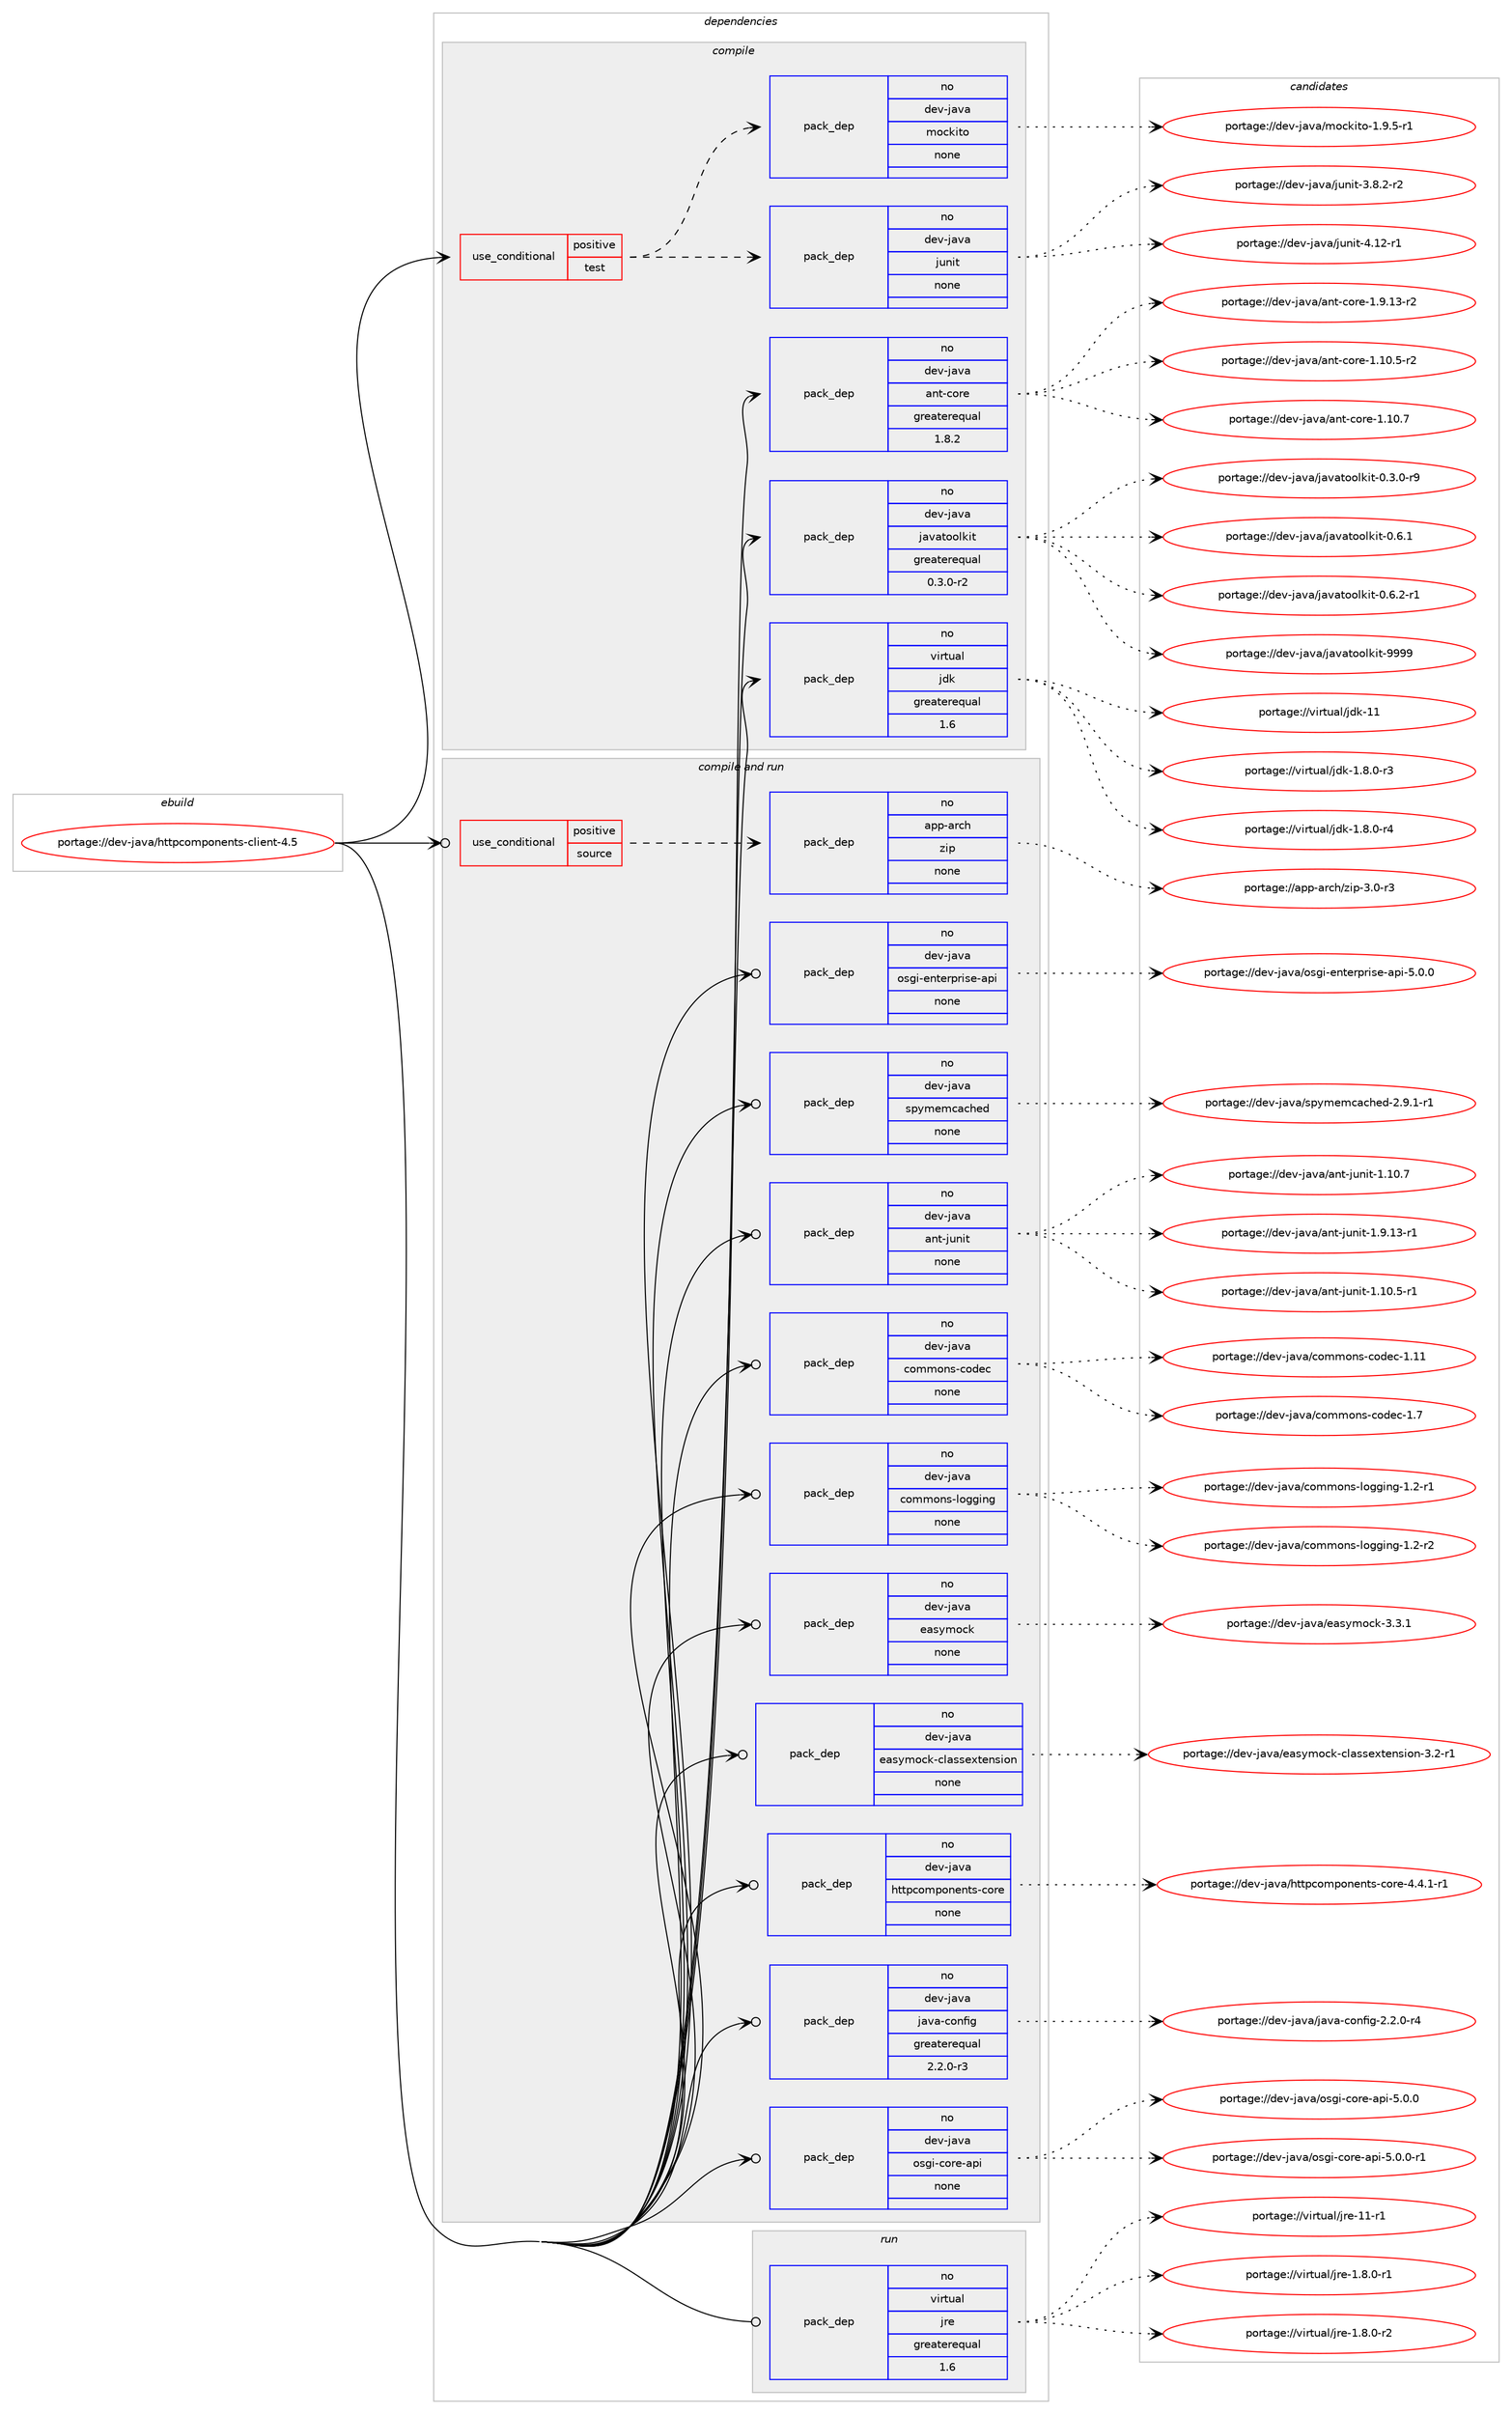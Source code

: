digraph prolog {

# *************
# Graph options
# *************

newrank=true;
concentrate=true;
compound=true;
graph [rankdir=LR,fontname=Helvetica,fontsize=10,ranksep=1.5];#, ranksep=2.5, nodesep=0.2];
edge  [arrowhead=vee];
node  [fontname=Helvetica,fontsize=10];

# **********
# The ebuild
# **********

subgraph cluster_leftcol {
color=gray;
rank=same;
label=<<i>ebuild</i>>;
id [label="portage://dev-java/httpcomponents-client-4.5", color=red, width=4, href="../dev-java/httpcomponents-client-4.5.svg"];
}

# ****************
# The dependencies
# ****************

subgraph cluster_midcol {
color=gray;
label=<<i>dependencies</i>>;
subgraph cluster_compile {
fillcolor="#eeeeee";
style=filled;
label=<<i>compile</i>>;
subgraph cond18308 {
dependency88325 [label=<<TABLE BORDER="0" CELLBORDER="1" CELLSPACING="0" CELLPADDING="4"><TR><TD ROWSPAN="3" CELLPADDING="10">use_conditional</TD></TR><TR><TD>positive</TD></TR><TR><TD>test</TD></TR></TABLE>>, shape=none, color=red];
subgraph pack67302 {
dependency88326 [label=<<TABLE BORDER="0" CELLBORDER="1" CELLSPACING="0" CELLPADDING="4" WIDTH="220"><TR><TD ROWSPAN="6" CELLPADDING="30">pack_dep</TD></TR><TR><TD WIDTH="110">no</TD></TR><TR><TD>dev-java</TD></TR><TR><TD>junit</TD></TR><TR><TD>none</TD></TR><TR><TD></TD></TR></TABLE>>, shape=none, color=blue];
}
dependency88325:e -> dependency88326:w [weight=20,style="dashed",arrowhead="vee"];
subgraph pack67303 {
dependency88327 [label=<<TABLE BORDER="0" CELLBORDER="1" CELLSPACING="0" CELLPADDING="4" WIDTH="220"><TR><TD ROWSPAN="6" CELLPADDING="30">pack_dep</TD></TR><TR><TD WIDTH="110">no</TD></TR><TR><TD>dev-java</TD></TR><TR><TD>mockito</TD></TR><TR><TD>none</TD></TR><TR><TD></TD></TR></TABLE>>, shape=none, color=blue];
}
dependency88325:e -> dependency88327:w [weight=20,style="dashed",arrowhead="vee"];
}
id:e -> dependency88325:w [weight=20,style="solid",arrowhead="vee"];
subgraph pack67304 {
dependency88328 [label=<<TABLE BORDER="0" CELLBORDER="1" CELLSPACING="0" CELLPADDING="4" WIDTH="220"><TR><TD ROWSPAN="6" CELLPADDING="30">pack_dep</TD></TR><TR><TD WIDTH="110">no</TD></TR><TR><TD>dev-java</TD></TR><TR><TD>ant-core</TD></TR><TR><TD>greaterequal</TD></TR><TR><TD>1.8.2</TD></TR></TABLE>>, shape=none, color=blue];
}
id:e -> dependency88328:w [weight=20,style="solid",arrowhead="vee"];
subgraph pack67305 {
dependency88329 [label=<<TABLE BORDER="0" CELLBORDER="1" CELLSPACING="0" CELLPADDING="4" WIDTH="220"><TR><TD ROWSPAN="6" CELLPADDING="30">pack_dep</TD></TR><TR><TD WIDTH="110">no</TD></TR><TR><TD>dev-java</TD></TR><TR><TD>javatoolkit</TD></TR><TR><TD>greaterequal</TD></TR><TR><TD>0.3.0-r2</TD></TR></TABLE>>, shape=none, color=blue];
}
id:e -> dependency88329:w [weight=20,style="solid",arrowhead="vee"];
subgraph pack67306 {
dependency88330 [label=<<TABLE BORDER="0" CELLBORDER="1" CELLSPACING="0" CELLPADDING="4" WIDTH="220"><TR><TD ROWSPAN="6" CELLPADDING="30">pack_dep</TD></TR><TR><TD WIDTH="110">no</TD></TR><TR><TD>virtual</TD></TR><TR><TD>jdk</TD></TR><TR><TD>greaterequal</TD></TR><TR><TD>1.6</TD></TR></TABLE>>, shape=none, color=blue];
}
id:e -> dependency88330:w [weight=20,style="solid",arrowhead="vee"];
}
subgraph cluster_compileandrun {
fillcolor="#eeeeee";
style=filled;
label=<<i>compile and run</i>>;
subgraph cond18309 {
dependency88331 [label=<<TABLE BORDER="0" CELLBORDER="1" CELLSPACING="0" CELLPADDING="4"><TR><TD ROWSPAN="3" CELLPADDING="10">use_conditional</TD></TR><TR><TD>positive</TD></TR><TR><TD>source</TD></TR></TABLE>>, shape=none, color=red];
subgraph pack67307 {
dependency88332 [label=<<TABLE BORDER="0" CELLBORDER="1" CELLSPACING="0" CELLPADDING="4" WIDTH="220"><TR><TD ROWSPAN="6" CELLPADDING="30">pack_dep</TD></TR><TR><TD WIDTH="110">no</TD></TR><TR><TD>app-arch</TD></TR><TR><TD>zip</TD></TR><TR><TD>none</TD></TR><TR><TD></TD></TR></TABLE>>, shape=none, color=blue];
}
dependency88331:e -> dependency88332:w [weight=20,style="dashed",arrowhead="vee"];
}
id:e -> dependency88331:w [weight=20,style="solid",arrowhead="odotvee"];
subgraph pack67308 {
dependency88333 [label=<<TABLE BORDER="0" CELLBORDER="1" CELLSPACING="0" CELLPADDING="4" WIDTH="220"><TR><TD ROWSPAN="6" CELLPADDING="30">pack_dep</TD></TR><TR><TD WIDTH="110">no</TD></TR><TR><TD>dev-java</TD></TR><TR><TD>ant-junit</TD></TR><TR><TD>none</TD></TR><TR><TD></TD></TR></TABLE>>, shape=none, color=blue];
}
id:e -> dependency88333:w [weight=20,style="solid",arrowhead="odotvee"];
subgraph pack67309 {
dependency88334 [label=<<TABLE BORDER="0" CELLBORDER="1" CELLSPACING="0" CELLPADDING="4" WIDTH="220"><TR><TD ROWSPAN="6" CELLPADDING="30">pack_dep</TD></TR><TR><TD WIDTH="110">no</TD></TR><TR><TD>dev-java</TD></TR><TR><TD>commons-codec</TD></TR><TR><TD>none</TD></TR><TR><TD></TD></TR></TABLE>>, shape=none, color=blue];
}
id:e -> dependency88334:w [weight=20,style="solid",arrowhead="odotvee"];
subgraph pack67310 {
dependency88335 [label=<<TABLE BORDER="0" CELLBORDER="1" CELLSPACING="0" CELLPADDING="4" WIDTH="220"><TR><TD ROWSPAN="6" CELLPADDING="30">pack_dep</TD></TR><TR><TD WIDTH="110">no</TD></TR><TR><TD>dev-java</TD></TR><TR><TD>commons-logging</TD></TR><TR><TD>none</TD></TR><TR><TD></TD></TR></TABLE>>, shape=none, color=blue];
}
id:e -> dependency88335:w [weight=20,style="solid",arrowhead="odotvee"];
subgraph pack67311 {
dependency88336 [label=<<TABLE BORDER="0" CELLBORDER="1" CELLSPACING="0" CELLPADDING="4" WIDTH="220"><TR><TD ROWSPAN="6" CELLPADDING="30">pack_dep</TD></TR><TR><TD WIDTH="110">no</TD></TR><TR><TD>dev-java</TD></TR><TR><TD>easymock</TD></TR><TR><TD>none</TD></TR><TR><TD></TD></TR></TABLE>>, shape=none, color=blue];
}
id:e -> dependency88336:w [weight=20,style="solid",arrowhead="odotvee"];
subgraph pack67312 {
dependency88337 [label=<<TABLE BORDER="0" CELLBORDER="1" CELLSPACING="0" CELLPADDING="4" WIDTH="220"><TR><TD ROWSPAN="6" CELLPADDING="30">pack_dep</TD></TR><TR><TD WIDTH="110">no</TD></TR><TR><TD>dev-java</TD></TR><TR><TD>easymock-classextension</TD></TR><TR><TD>none</TD></TR><TR><TD></TD></TR></TABLE>>, shape=none, color=blue];
}
id:e -> dependency88337:w [weight=20,style="solid",arrowhead="odotvee"];
subgraph pack67313 {
dependency88338 [label=<<TABLE BORDER="0" CELLBORDER="1" CELLSPACING="0" CELLPADDING="4" WIDTH="220"><TR><TD ROWSPAN="6" CELLPADDING="30">pack_dep</TD></TR><TR><TD WIDTH="110">no</TD></TR><TR><TD>dev-java</TD></TR><TR><TD>httpcomponents-core</TD></TR><TR><TD>none</TD></TR><TR><TD></TD></TR></TABLE>>, shape=none, color=blue];
}
id:e -> dependency88338:w [weight=20,style="solid",arrowhead="odotvee"];
subgraph pack67314 {
dependency88339 [label=<<TABLE BORDER="0" CELLBORDER="1" CELLSPACING="0" CELLPADDING="4" WIDTH="220"><TR><TD ROWSPAN="6" CELLPADDING="30">pack_dep</TD></TR><TR><TD WIDTH="110">no</TD></TR><TR><TD>dev-java</TD></TR><TR><TD>java-config</TD></TR><TR><TD>greaterequal</TD></TR><TR><TD>2.2.0-r3</TD></TR></TABLE>>, shape=none, color=blue];
}
id:e -> dependency88339:w [weight=20,style="solid",arrowhead="odotvee"];
subgraph pack67315 {
dependency88340 [label=<<TABLE BORDER="0" CELLBORDER="1" CELLSPACING="0" CELLPADDING="4" WIDTH="220"><TR><TD ROWSPAN="6" CELLPADDING="30">pack_dep</TD></TR><TR><TD WIDTH="110">no</TD></TR><TR><TD>dev-java</TD></TR><TR><TD>osgi-core-api</TD></TR><TR><TD>none</TD></TR><TR><TD></TD></TR></TABLE>>, shape=none, color=blue];
}
id:e -> dependency88340:w [weight=20,style="solid",arrowhead="odotvee"];
subgraph pack67316 {
dependency88341 [label=<<TABLE BORDER="0" CELLBORDER="1" CELLSPACING="0" CELLPADDING="4" WIDTH="220"><TR><TD ROWSPAN="6" CELLPADDING="30">pack_dep</TD></TR><TR><TD WIDTH="110">no</TD></TR><TR><TD>dev-java</TD></TR><TR><TD>osgi-enterprise-api</TD></TR><TR><TD>none</TD></TR><TR><TD></TD></TR></TABLE>>, shape=none, color=blue];
}
id:e -> dependency88341:w [weight=20,style="solid",arrowhead="odotvee"];
subgraph pack67317 {
dependency88342 [label=<<TABLE BORDER="0" CELLBORDER="1" CELLSPACING="0" CELLPADDING="4" WIDTH="220"><TR><TD ROWSPAN="6" CELLPADDING="30">pack_dep</TD></TR><TR><TD WIDTH="110">no</TD></TR><TR><TD>dev-java</TD></TR><TR><TD>spymemcached</TD></TR><TR><TD>none</TD></TR><TR><TD></TD></TR></TABLE>>, shape=none, color=blue];
}
id:e -> dependency88342:w [weight=20,style="solid",arrowhead="odotvee"];
}
subgraph cluster_run {
fillcolor="#eeeeee";
style=filled;
label=<<i>run</i>>;
subgraph pack67318 {
dependency88343 [label=<<TABLE BORDER="0" CELLBORDER="1" CELLSPACING="0" CELLPADDING="4" WIDTH="220"><TR><TD ROWSPAN="6" CELLPADDING="30">pack_dep</TD></TR><TR><TD WIDTH="110">no</TD></TR><TR><TD>virtual</TD></TR><TR><TD>jre</TD></TR><TR><TD>greaterequal</TD></TR><TR><TD>1.6</TD></TR></TABLE>>, shape=none, color=blue];
}
id:e -> dependency88343:w [weight=20,style="solid",arrowhead="odot"];
}
}

# **************
# The candidates
# **************

subgraph cluster_choices {
rank=same;
color=gray;
label=<<i>candidates</i>>;

subgraph choice67302 {
color=black;
nodesep=1;
choiceportage100101118451069711897471061171101051164551465646504511450 [label="portage://dev-java/junit-3.8.2-r2", color=red, width=4,href="../dev-java/junit-3.8.2-r2.svg"];
choiceportage1001011184510697118974710611711010511645524649504511449 [label="portage://dev-java/junit-4.12-r1", color=red, width=4,href="../dev-java/junit-4.12-r1.svg"];
dependency88326:e -> choiceportage100101118451069711897471061171101051164551465646504511450:w [style=dotted,weight="100"];
dependency88326:e -> choiceportage1001011184510697118974710611711010511645524649504511449:w [style=dotted,weight="100"];
}
subgraph choice67303 {
color=black;
nodesep=1;
choiceportage10010111845106971189747109111991071051161114549465746534511449 [label="portage://dev-java/mockito-1.9.5-r1", color=red, width=4,href="../dev-java/mockito-1.9.5-r1.svg"];
dependency88327:e -> choiceportage10010111845106971189747109111991071051161114549465746534511449:w [style=dotted,weight="100"];
}
subgraph choice67304 {
color=black;
nodesep=1;
choiceportage10010111845106971189747971101164599111114101454946494846534511450 [label="portage://dev-java/ant-core-1.10.5-r2", color=red, width=4,href="../dev-java/ant-core-1.10.5-r2.svg"];
choiceportage1001011184510697118974797110116459911111410145494649484655 [label="portage://dev-java/ant-core-1.10.7", color=red, width=4,href="../dev-java/ant-core-1.10.7.svg"];
choiceportage10010111845106971189747971101164599111114101454946574649514511450 [label="portage://dev-java/ant-core-1.9.13-r2", color=red, width=4,href="../dev-java/ant-core-1.9.13-r2.svg"];
dependency88328:e -> choiceportage10010111845106971189747971101164599111114101454946494846534511450:w [style=dotted,weight="100"];
dependency88328:e -> choiceportage1001011184510697118974797110116459911111410145494649484655:w [style=dotted,weight="100"];
dependency88328:e -> choiceportage10010111845106971189747971101164599111114101454946574649514511450:w [style=dotted,weight="100"];
}
subgraph choice67305 {
color=black;
nodesep=1;
choiceportage1001011184510697118974710697118971161111111081071051164548465146484511457 [label="portage://dev-java/javatoolkit-0.3.0-r9", color=red, width=4,href="../dev-java/javatoolkit-0.3.0-r9.svg"];
choiceportage100101118451069711897471069711897116111111108107105116454846544649 [label="portage://dev-java/javatoolkit-0.6.1", color=red, width=4,href="../dev-java/javatoolkit-0.6.1.svg"];
choiceportage1001011184510697118974710697118971161111111081071051164548465446504511449 [label="portage://dev-java/javatoolkit-0.6.2-r1", color=red, width=4,href="../dev-java/javatoolkit-0.6.2-r1.svg"];
choiceportage1001011184510697118974710697118971161111111081071051164557575757 [label="portage://dev-java/javatoolkit-9999", color=red, width=4,href="../dev-java/javatoolkit-9999.svg"];
dependency88329:e -> choiceportage1001011184510697118974710697118971161111111081071051164548465146484511457:w [style=dotted,weight="100"];
dependency88329:e -> choiceportage100101118451069711897471069711897116111111108107105116454846544649:w [style=dotted,weight="100"];
dependency88329:e -> choiceportage1001011184510697118974710697118971161111111081071051164548465446504511449:w [style=dotted,weight="100"];
dependency88329:e -> choiceportage1001011184510697118974710697118971161111111081071051164557575757:w [style=dotted,weight="100"];
}
subgraph choice67306 {
color=black;
nodesep=1;
choiceportage11810511411611797108471061001074549465646484511451 [label="portage://virtual/jdk-1.8.0-r3", color=red, width=4,href="../virtual/jdk-1.8.0-r3.svg"];
choiceportage11810511411611797108471061001074549465646484511452 [label="portage://virtual/jdk-1.8.0-r4", color=red, width=4,href="../virtual/jdk-1.8.0-r4.svg"];
choiceportage1181051141161179710847106100107454949 [label="portage://virtual/jdk-11", color=red, width=4,href="../virtual/jdk-11.svg"];
dependency88330:e -> choiceportage11810511411611797108471061001074549465646484511451:w [style=dotted,weight="100"];
dependency88330:e -> choiceportage11810511411611797108471061001074549465646484511452:w [style=dotted,weight="100"];
dependency88330:e -> choiceportage1181051141161179710847106100107454949:w [style=dotted,weight="100"];
}
subgraph choice67307 {
color=black;
nodesep=1;
choiceportage9711211245971149910447122105112455146484511451 [label="portage://app-arch/zip-3.0-r3", color=red, width=4,href="../app-arch/zip-3.0-r3.svg"];
dependency88332:e -> choiceportage9711211245971149910447122105112455146484511451:w [style=dotted,weight="100"];
}
subgraph choice67308 {
color=black;
nodesep=1;
choiceportage100101118451069711897479711011645106117110105116454946494846534511449 [label="portage://dev-java/ant-junit-1.10.5-r1", color=red, width=4,href="../dev-java/ant-junit-1.10.5-r1.svg"];
choiceportage10010111845106971189747971101164510611711010511645494649484655 [label="portage://dev-java/ant-junit-1.10.7", color=red, width=4,href="../dev-java/ant-junit-1.10.7.svg"];
choiceportage100101118451069711897479711011645106117110105116454946574649514511449 [label="portage://dev-java/ant-junit-1.9.13-r1", color=red, width=4,href="../dev-java/ant-junit-1.9.13-r1.svg"];
dependency88333:e -> choiceportage100101118451069711897479711011645106117110105116454946494846534511449:w [style=dotted,weight="100"];
dependency88333:e -> choiceportage10010111845106971189747971101164510611711010511645494649484655:w [style=dotted,weight="100"];
dependency88333:e -> choiceportage100101118451069711897479711011645106117110105116454946574649514511449:w [style=dotted,weight="100"];
}
subgraph choice67309 {
color=black;
nodesep=1;
choiceportage10010111845106971189747991111091091111101154599111100101994549464949 [label="portage://dev-java/commons-codec-1.11", color=red, width=4,href="../dev-java/commons-codec-1.11.svg"];
choiceportage100101118451069711897479911110910911111011545991111001019945494655 [label="portage://dev-java/commons-codec-1.7", color=red, width=4,href="../dev-java/commons-codec-1.7.svg"];
dependency88334:e -> choiceportage10010111845106971189747991111091091111101154599111100101994549464949:w [style=dotted,weight="100"];
dependency88334:e -> choiceportage100101118451069711897479911110910911111011545991111001019945494655:w [style=dotted,weight="100"];
}
subgraph choice67310 {
color=black;
nodesep=1;
choiceportage100101118451069711897479911110910911111011545108111103103105110103454946504511449 [label="portage://dev-java/commons-logging-1.2-r1", color=red, width=4,href="../dev-java/commons-logging-1.2-r1.svg"];
choiceportage100101118451069711897479911110910911111011545108111103103105110103454946504511450 [label="portage://dev-java/commons-logging-1.2-r2", color=red, width=4,href="../dev-java/commons-logging-1.2-r2.svg"];
dependency88335:e -> choiceportage100101118451069711897479911110910911111011545108111103103105110103454946504511449:w [style=dotted,weight="100"];
dependency88335:e -> choiceportage100101118451069711897479911110910911111011545108111103103105110103454946504511450:w [style=dotted,weight="100"];
}
subgraph choice67311 {
color=black;
nodesep=1;
choiceportage100101118451069711897471019711512110911199107455146514649 [label="portage://dev-java/easymock-3.3.1", color=red, width=4,href="../dev-java/easymock-3.3.1.svg"];
dependency88336:e -> choiceportage100101118451069711897471019711512110911199107455146514649:w [style=dotted,weight="100"];
}
subgraph choice67312 {
color=black;
nodesep=1;
choiceportage100101118451069711897471019711512110911199107459910897115115101120116101110115105111110455146504511449 [label="portage://dev-java/easymock-classextension-3.2-r1", color=red, width=4,href="../dev-java/easymock-classextension-3.2-r1.svg"];
dependency88337:e -> choiceportage100101118451069711897471019711512110911199107459910897115115101120116101110115105111110455146504511449:w [style=dotted,weight="100"];
}
subgraph choice67313 {
color=black;
nodesep=1;
choiceportage100101118451069711897471041161161129911110911211111010111011611545991111141014552465246494511449 [label="portage://dev-java/httpcomponents-core-4.4.1-r1", color=red, width=4,href="../dev-java/httpcomponents-core-4.4.1-r1.svg"];
dependency88338:e -> choiceportage100101118451069711897471041161161129911110911211111010111011611545991111141014552465246494511449:w [style=dotted,weight="100"];
}
subgraph choice67314 {
color=black;
nodesep=1;
choiceportage10010111845106971189747106971189745991111101021051034550465046484511452 [label="portage://dev-java/java-config-2.2.0-r4", color=red, width=4,href="../dev-java/java-config-2.2.0-r4.svg"];
dependency88339:e -> choiceportage10010111845106971189747106971189745991111101021051034550465046484511452:w [style=dotted,weight="100"];
}
subgraph choice67315 {
color=black;
nodesep=1;
choiceportage1001011184510697118974711111510310545991111141014597112105455346484648 [label="portage://dev-java/osgi-core-api-5.0.0", color=red, width=4,href="../dev-java/osgi-core-api-5.0.0.svg"];
choiceportage10010111845106971189747111115103105459911111410145971121054553464846484511449 [label="portage://dev-java/osgi-core-api-5.0.0-r1", color=red, width=4,href="../dev-java/osgi-core-api-5.0.0-r1.svg"];
dependency88340:e -> choiceportage1001011184510697118974711111510310545991111141014597112105455346484648:w [style=dotted,weight="100"];
dependency88340:e -> choiceportage10010111845106971189747111115103105459911111410145971121054553464846484511449:w [style=dotted,weight="100"];
}
subgraph choice67316 {
color=black;
nodesep=1;
choiceportage10010111845106971189747111115103105451011101161011141121141051151014597112105455346484648 [label="portage://dev-java/osgi-enterprise-api-5.0.0", color=red, width=4,href="../dev-java/osgi-enterprise-api-5.0.0.svg"];
dependency88341:e -> choiceportage10010111845106971189747111115103105451011101161011141121141051151014597112105455346484648:w [style=dotted,weight="100"];
}
subgraph choice67317 {
color=black;
nodesep=1;
choiceportage100101118451069711897471151121211091011099997991041011004550465746494511449 [label="portage://dev-java/spymemcached-2.9.1-r1", color=red, width=4,href="../dev-java/spymemcached-2.9.1-r1.svg"];
dependency88342:e -> choiceportage100101118451069711897471151121211091011099997991041011004550465746494511449:w [style=dotted,weight="100"];
}
subgraph choice67318 {
color=black;
nodesep=1;
choiceportage11810511411611797108471061141014549465646484511449 [label="portage://virtual/jre-1.8.0-r1", color=red, width=4,href="../virtual/jre-1.8.0-r1.svg"];
choiceportage11810511411611797108471061141014549465646484511450 [label="portage://virtual/jre-1.8.0-r2", color=red, width=4,href="../virtual/jre-1.8.0-r2.svg"];
choiceportage11810511411611797108471061141014549494511449 [label="portage://virtual/jre-11-r1", color=red, width=4,href="../virtual/jre-11-r1.svg"];
dependency88343:e -> choiceportage11810511411611797108471061141014549465646484511449:w [style=dotted,weight="100"];
dependency88343:e -> choiceportage11810511411611797108471061141014549465646484511450:w [style=dotted,weight="100"];
dependency88343:e -> choiceportage11810511411611797108471061141014549494511449:w [style=dotted,weight="100"];
}
}

}
